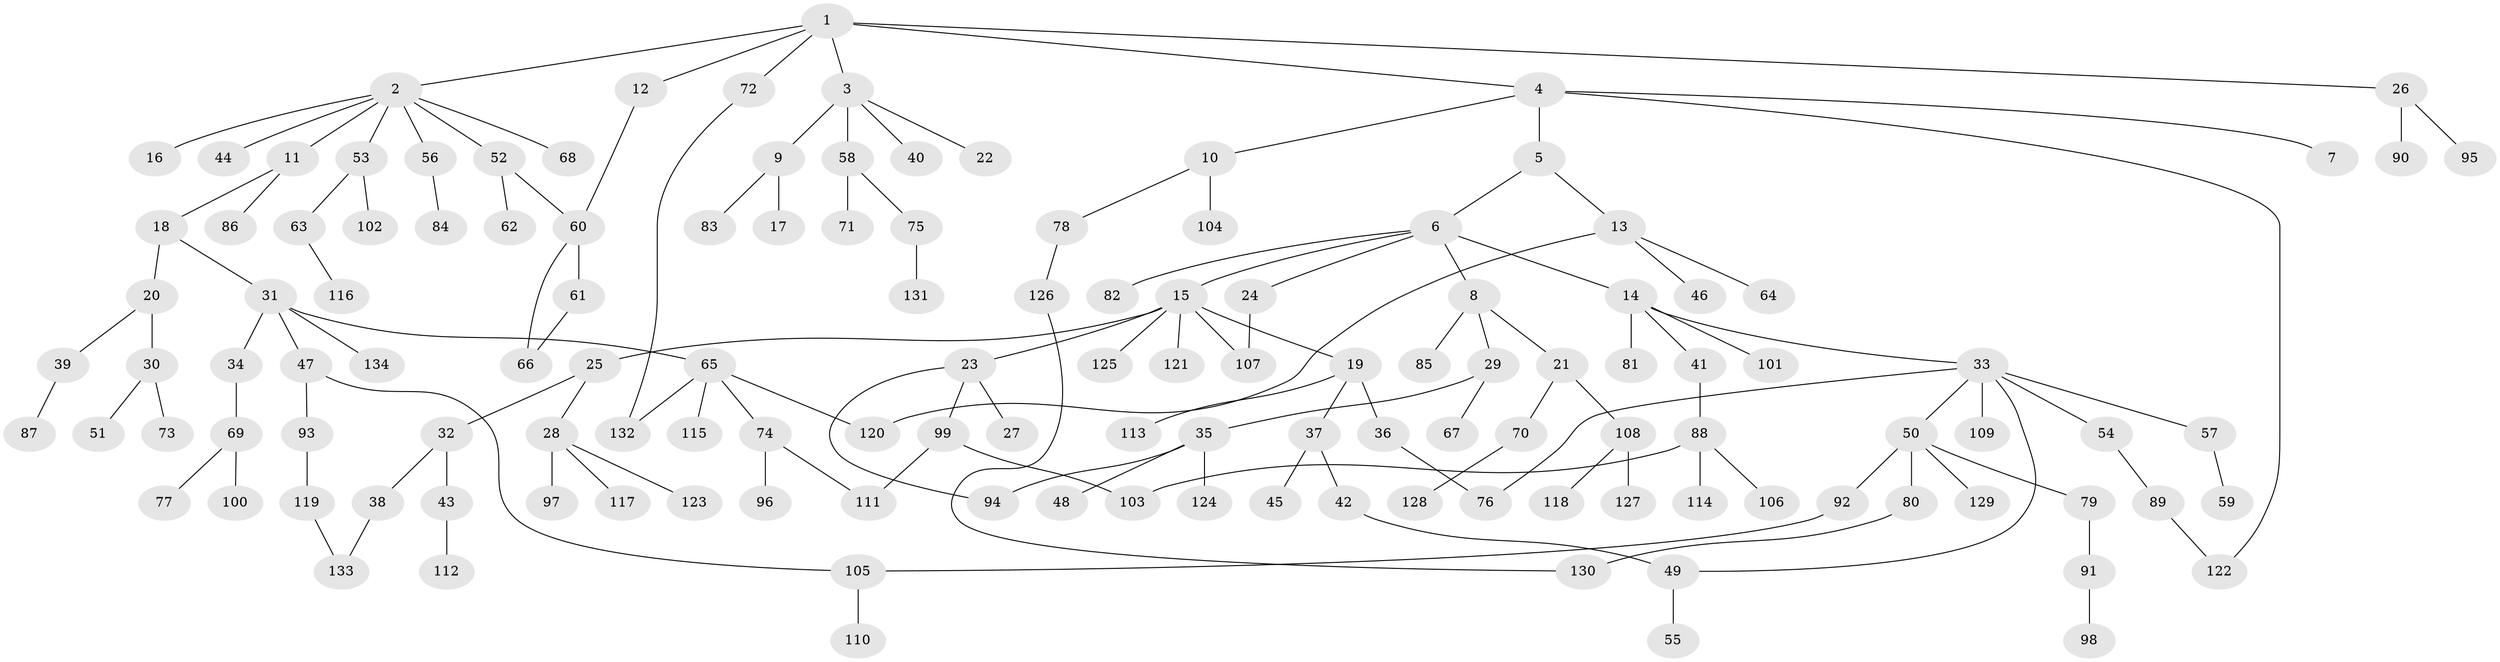 // Generated by graph-tools (version 1.1) at 2025/00/03/09/25 03:00:58]
// undirected, 134 vertices, 147 edges
graph export_dot {
graph [start="1"]
  node [color=gray90,style=filled];
  1;
  2;
  3;
  4;
  5;
  6;
  7;
  8;
  9;
  10;
  11;
  12;
  13;
  14;
  15;
  16;
  17;
  18;
  19;
  20;
  21;
  22;
  23;
  24;
  25;
  26;
  27;
  28;
  29;
  30;
  31;
  32;
  33;
  34;
  35;
  36;
  37;
  38;
  39;
  40;
  41;
  42;
  43;
  44;
  45;
  46;
  47;
  48;
  49;
  50;
  51;
  52;
  53;
  54;
  55;
  56;
  57;
  58;
  59;
  60;
  61;
  62;
  63;
  64;
  65;
  66;
  67;
  68;
  69;
  70;
  71;
  72;
  73;
  74;
  75;
  76;
  77;
  78;
  79;
  80;
  81;
  82;
  83;
  84;
  85;
  86;
  87;
  88;
  89;
  90;
  91;
  92;
  93;
  94;
  95;
  96;
  97;
  98;
  99;
  100;
  101;
  102;
  103;
  104;
  105;
  106;
  107;
  108;
  109;
  110;
  111;
  112;
  113;
  114;
  115;
  116;
  117;
  118;
  119;
  120;
  121;
  122;
  123;
  124;
  125;
  126;
  127;
  128;
  129;
  130;
  131;
  132;
  133;
  134;
  1 -- 2;
  1 -- 3;
  1 -- 4;
  1 -- 12;
  1 -- 26;
  1 -- 72;
  2 -- 11;
  2 -- 16;
  2 -- 44;
  2 -- 52;
  2 -- 53;
  2 -- 56;
  2 -- 68;
  3 -- 9;
  3 -- 22;
  3 -- 40;
  3 -- 58;
  4 -- 5;
  4 -- 7;
  4 -- 10;
  4 -- 122;
  5 -- 6;
  5 -- 13;
  6 -- 8;
  6 -- 14;
  6 -- 15;
  6 -- 24;
  6 -- 82;
  8 -- 21;
  8 -- 29;
  8 -- 85;
  9 -- 17;
  9 -- 83;
  10 -- 78;
  10 -- 104;
  11 -- 18;
  11 -- 86;
  12 -- 60;
  13 -- 46;
  13 -- 64;
  13 -- 120;
  14 -- 33;
  14 -- 41;
  14 -- 81;
  14 -- 101;
  15 -- 19;
  15 -- 23;
  15 -- 25;
  15 -- 121;
  15 -- 125;
  15 -- 107;
  18 -- 20;
  18 -- 31;
  19 -- 36;
  19 -- 37;
  19 -- 113;
  20 -- 30;
  20 -- 39;
  21 -- 70;
  21 -- 108;
  23 -- 27;
  23 -- 99;
  23 -- 94;
  24 -- 107;
  25 -- 28;
  25 -- 32;
  26 -- 90;
  26 -- 95;
  28 -- 97;
  28 -- 117;
  28 -- 123;
  29 -- 35;
  29 -- 67;
  30 -- 51;
  30 -- 73;
  31 -- 34;
  31 -- 47;
  31 -- 65;
  31 -- 134;
  32 -- 38;
  32 -- 43;
  33 -- 49;
  33 -- 50;
  33 -- 54;
  33 -- 57;
  33 -- 109;
  33 -- 76;
  34 -- 69;
  35 -- 48;
  35 -- 94;
  35 -- 124;
  36 -- 76;
  37 -- 42;
  37 -- 45;
  38 -- 133;
  39 -- 87;
  41 -- 88;
  42 -- 49;
  43 -- 112;
  47 -- 93;
  47 -- 105;
  49 -- 55;
  50 -- 79;
  50 -- 80;
  50 -- 92;
  50 -- 129;
  52 -- 62;
  52 -- 60;
  53 -- 63;
  53 -- 102;
  54 -- 89;
  56 -- 84;
  57 -- 59;
  58 -- 71;
  58 -- 75;
  60 -- 61;
  60 -- 66;
  61 -- 66;
  63 -- 116;
  65 -- 74;
  65 -- 115;
  65 -- 120;
  65 -- 132;
  69 -- 77;
  69 -- 100;
  70 -- 128;
  72 -- 132;
  74 -- 96;
  74 -- 111;
  75 -- 131;
  78 -- 126;
  79 -- 91;
  80 -- 130;
  88 -- 106;
  88 -- 114;
  88 -- 103;
  89 -- 122;
  91 -- 98;
  92 -- 105;
  93 -- 119;
  99 -- 103;
  99 -- 111;
  105 -- 110;
  108 -- 118;
  108 -- 127;
  119 -- 133;
  126 -- 130;
}
